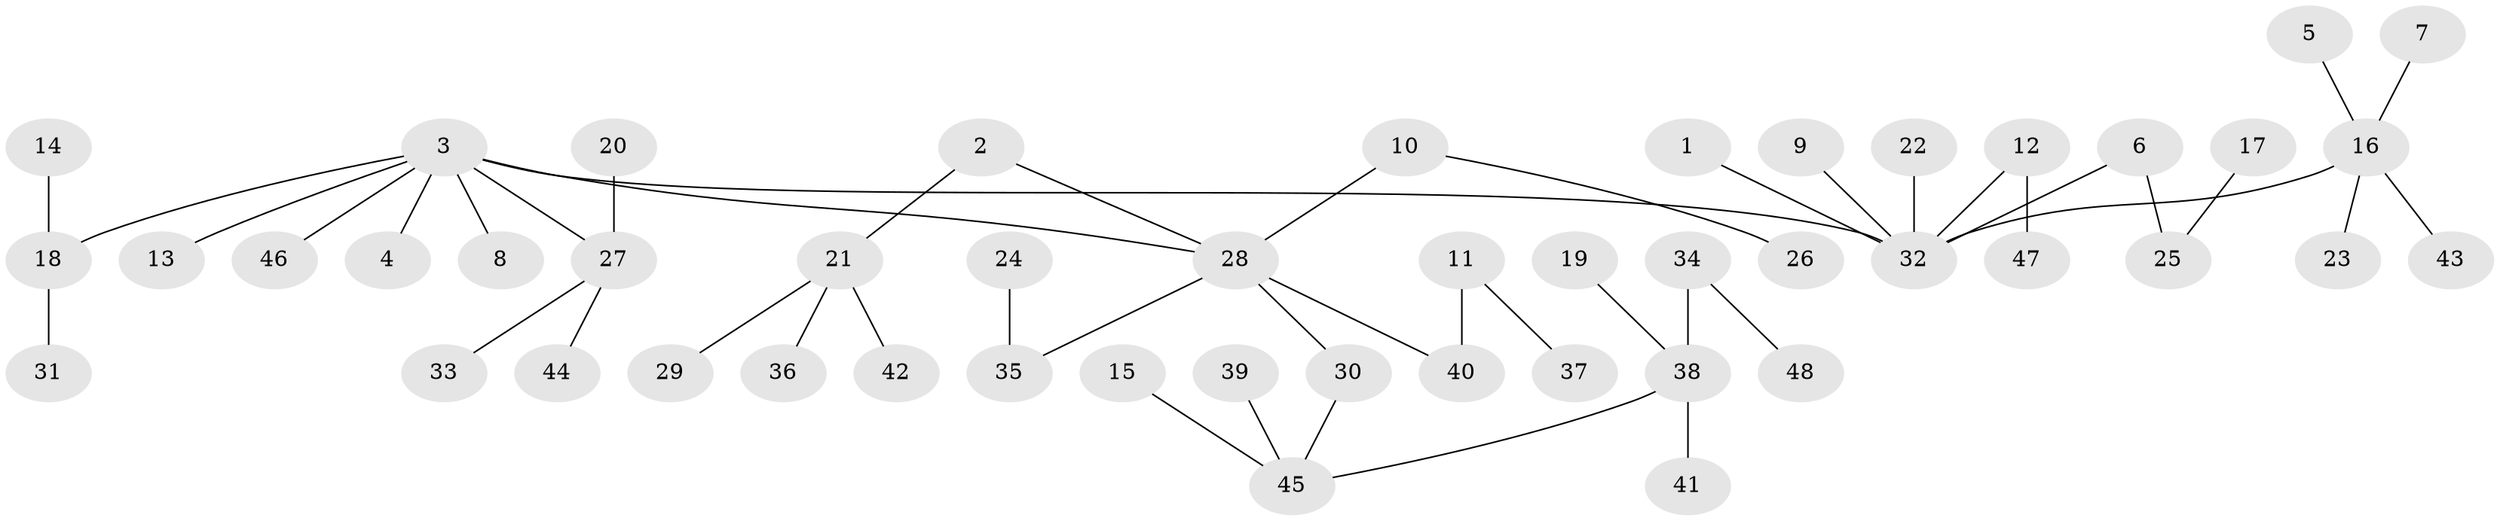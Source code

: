 // original degree distribution, {5: 0.041666666666666664, 6: 0.010416666666666666, 9: 0.010416666666666666, 1: 0.4791666666666667, 7: 0.010416666666666666, 2: 0.34375, 4: 0.0625, 3: 0.041666666666666664}
// Generated by graph-tools (version 1.1) at 2025/26/03/09/25 03:26:27]
// undirected, 48 vertices, 47 edges
graph export_dot {
graph [start="1"]
  node [color=gray90,style=filled];
  1;
  2;
  3;
  4;
  5;
  6;
  7;
  8;
  9;
  10;
  11;
  12;
  13;
  14;
  15;
  16;
  17;
  18;
  19;
  20;
  21;
  22;
  23;
  24;
  25;
  26;
  27;
  28;
  29;
  30;
  31;
  32;
  33;
  34;
  35;
  36;
  37;
  38;
  39;
  40;
  41;
  42;
  43;
  44;
  45;
  46;
  47;
  48;
  1 -- 32 [weight=1.0];
  2 -- 21 [weight=1.0];
  2 -- 28 [weight=1.0];
  3 -- 4 [weight=1.0];
  3 -- 8 [weight=1.0];
  3 -- 13 [weight=1.0];
  3 -- 18 [weight=1.0];
  3 -- 27 [weight=1.0];
  3 -- 28 [weight=1.0];
  3 -- 32 [weight=1.0];
  3 -- 46 [weight=1.0];
  5 -- 16 [weight=1.0];
  6 -- 25 [weight=1.0];
  6 -- 32 [weight=1.0];
  7 -- 16 [weight=1.0];
  9 -- 32 [weight=1.0];
  10 -- 26 [weight=1.0];
  10 -- 28 [weight=1.0];
  11 -- 37 [weight=1.0];
  11 -- 40 [weight=1.0];
  12 -- 32 [weight=1.0];
  12 -- 47 [weight=1.0];
  14 -- 18 [weight=1.0];
  15 -- 45 [weight=1.0];
  16 -- 23 [weight=1.0];
  16 -- 32 [weight=1.0];
  16 -- 43 [weight=1.0];
  17 -- 25 [weight=1.0];
  18 -- 31 [weight=1.0];
  19 -- 38 [weight=1.0];
  20 -- 27 [weight=1.0];
  21 -- 29 [weight=1.0];
  21 -- 36 [weight=1.0];
  21 -- 42 [weight=1.0];
  22 -- 32 [weight=1.0];
  24 -- 35 [weight=1.0];
  27 -- 33 [weight=1.0];
  27 -- 44 [weight=1.0];
  28 -- 30 [weight=1.0];
  28 -- 35 [weight=1.0];
  28 -- 40 [weight=1.0];
  30 -- 45 [weight=1.0];
  34 -- 38 [weight=1.0];
  34 -- 48 [weight=1.0];
  38 -- 41 [weight=1.0];
  38 -- 45 [weight=1.0];
  39 -- 45 [weight=1.0];
}
